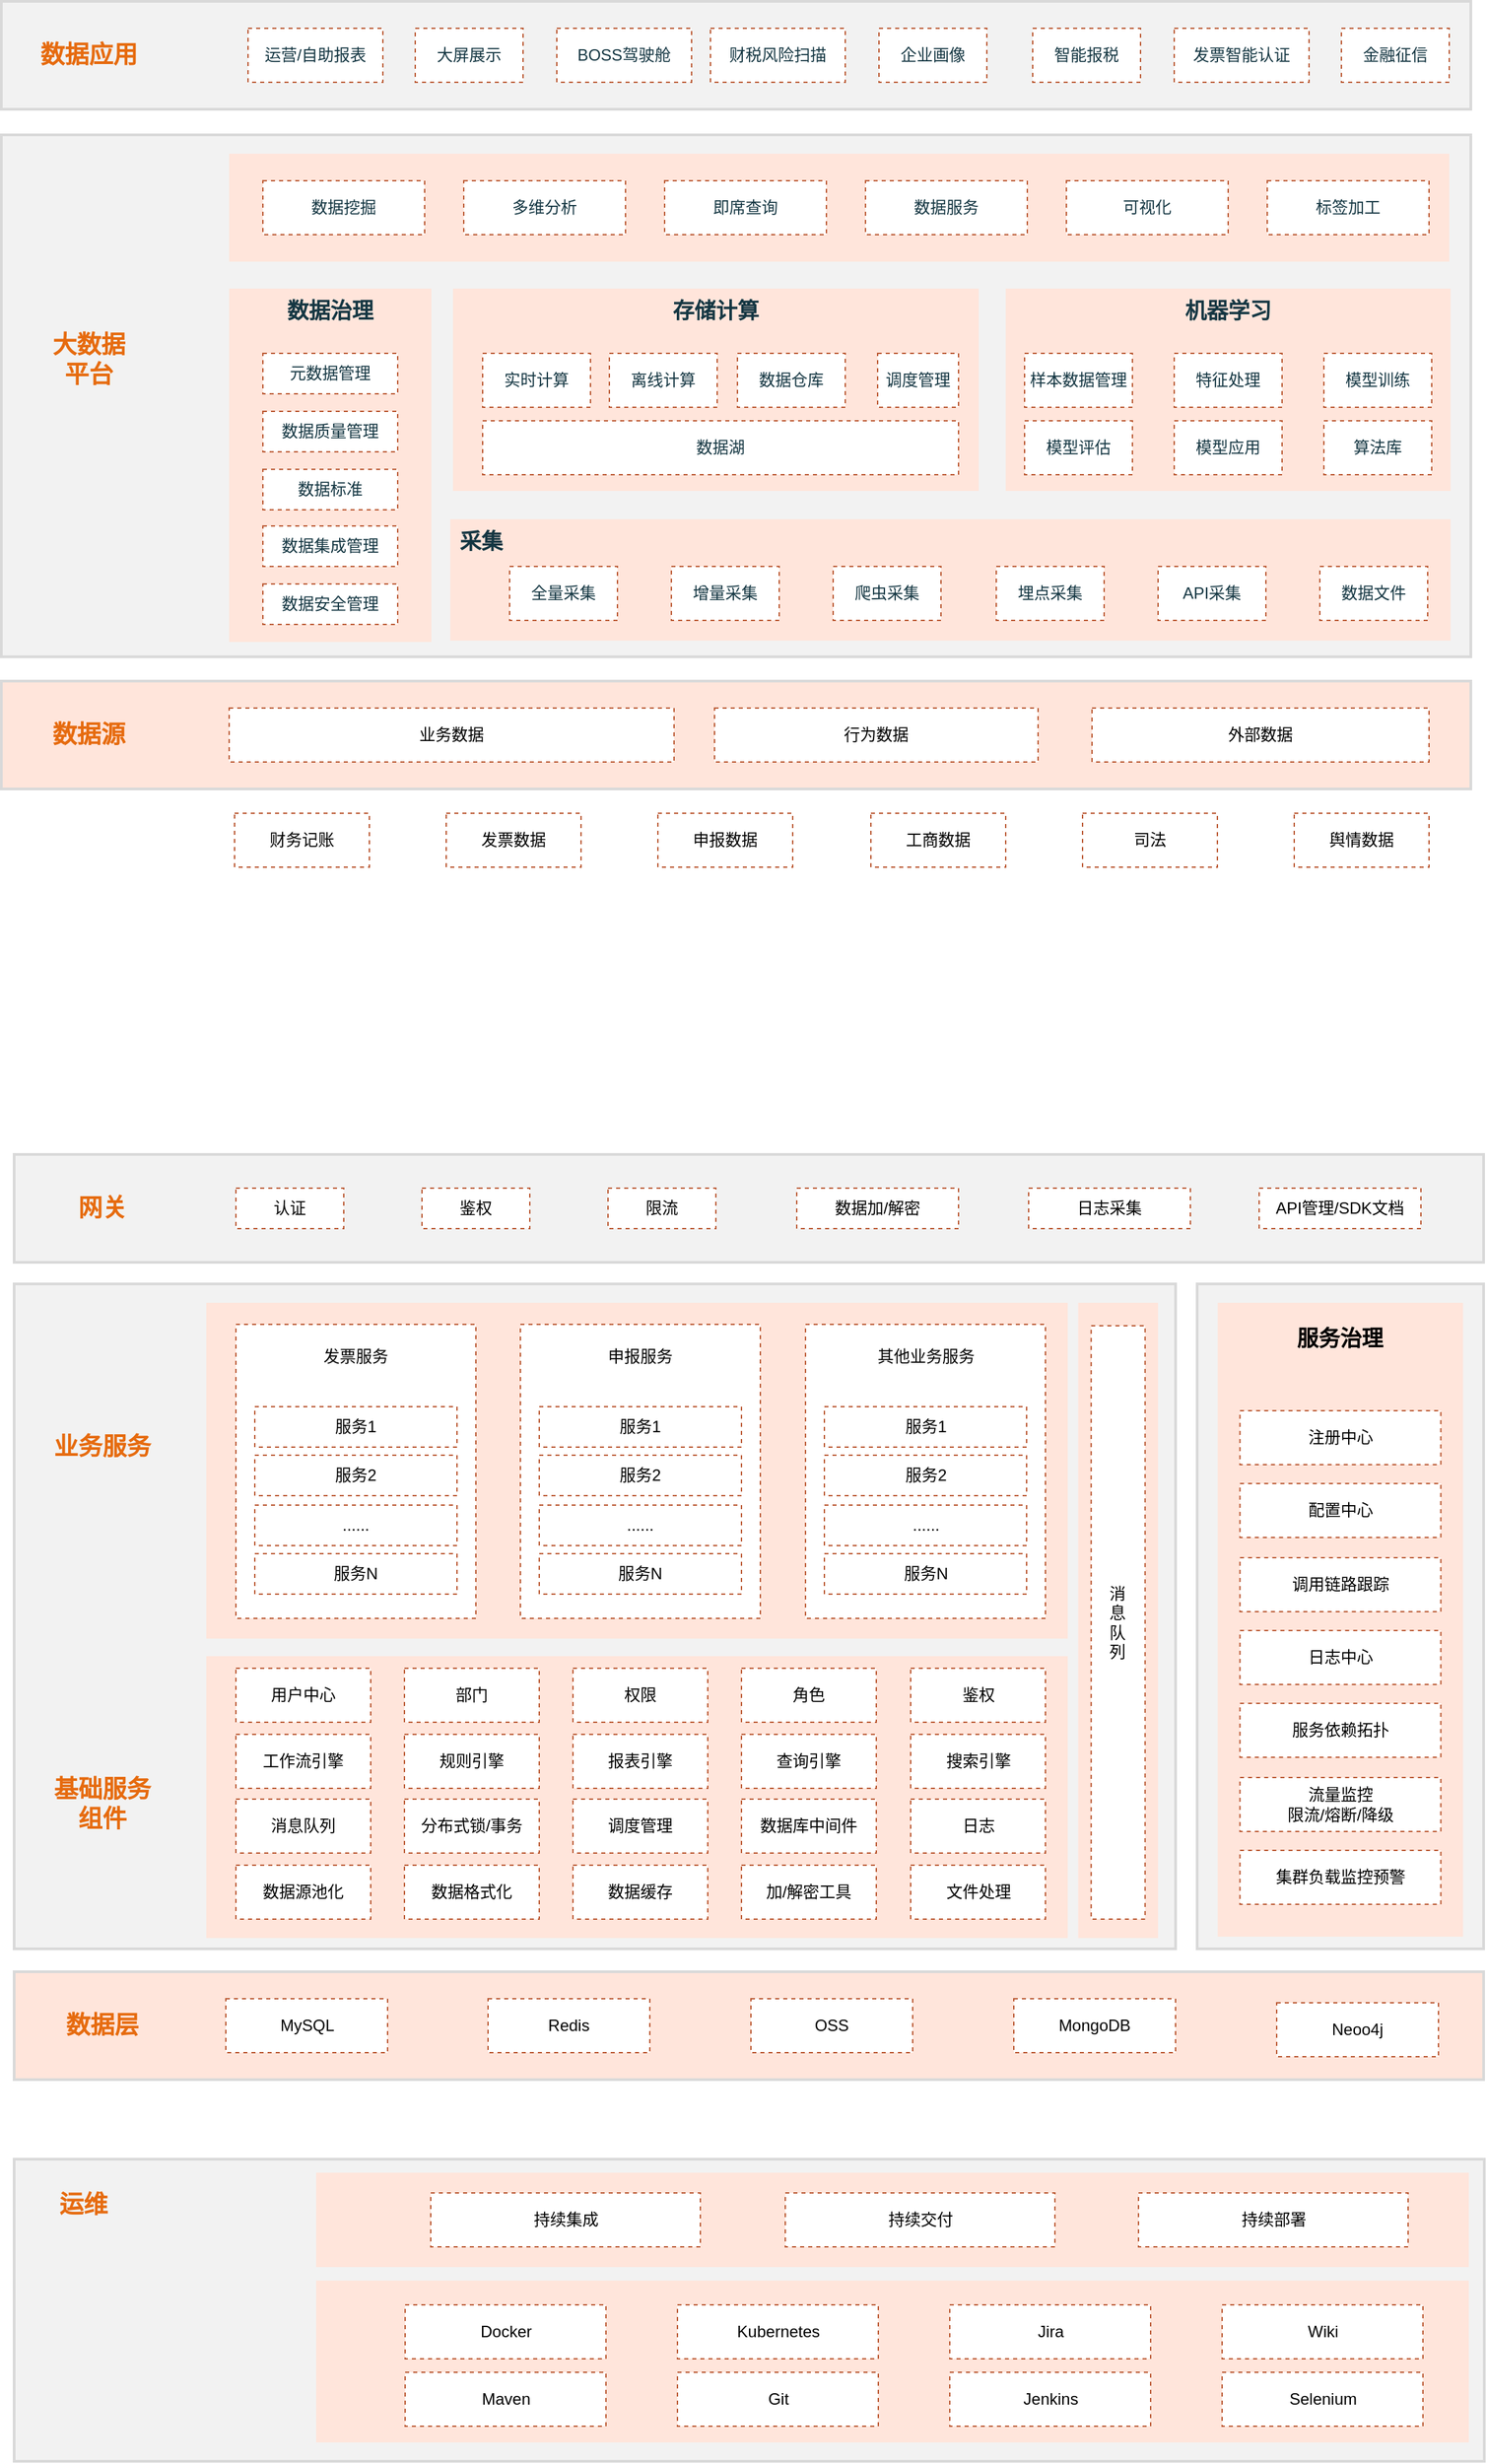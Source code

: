 <mxfile version="16.2.4" type="github">
  <diagram id="H7_tCYUHHZJKz_Q6d8IM" name="第 1 页">
    <mxGraphModel dx="1483" dy="827" grid="0" gridSize="10" guides="1" tooltips="1" connect="1" arrows="1" fold="1" page="0" pageScale="1" pageWidth="827" pageHeight="1169" background="none" math="0" shadow="0">
      <root>
        <mxCell id="0" />
        <mxCell id="1" parent="0" />
        <mxCell id="LN4RIfl6_Ic5JrLGgOFw-55" value="" style="whiteSpace=wrap;html=1;fontSize=18;fontStyle=1;strokeWidth=2;fillColor=#F2F2F2;strokeColor=#D9D9D9;" vertex="1" parent="1">
          <mxGeometry x="80.5" y="1886" width="1090.5" height="224" as="geometry" />
        </mxCell>
        <mxCell id="LN4RIfl6_Ic5JrLGgOFw-67" value="" style="whiteSpace=wrap;html=1;strokeColor=none;dashed=1;verticalAlign=top;spacingTop=0;fillColor=#FFE5DB;fontSize=16;" vertex="1" parent="1">
          <mxGeometry x="304.5" y="1896" width="855" height="70" as="geometry" />
        </mxCell>
        <mxCell id="LN4RIfl6_Ic5JrLGgOFw-57" value="" style="whiteSpace=wrap;html=1;strokeColor=none;dashed=1;verticalAlign=top;spacingTop=0;fillColor=#FFE5DB;fontSize=16;" vertex="1" parent="1">
          <mxGeometry x="304.5" y="1976" width="855" height="120" as="geometry" />
        </mxCell>
        <mxCell id="LN4RIfl6_Ic5JrLGgOFw-49" value="" style="whiteSpace=wrap;html=1;fontSize=18;fontStyle=1;strokeWidth=2;fillColor=#F2F2F2;strokeColor=#D9D9D9;" vertex="1" parent="1">
          <mxGeometry x="80.5" y="1141" width="1090" height="80" as="geometry" />
        </mxCell>
        <mxCell id="LN4RIfl6_Ic5JrLGgOFw-50" value="网关" style="whiteSpace=wrap;html=1;fillColor=none;strokeColor=none;fontStyle=1;fontSize=18;fontColor=#E66B0F;" vertex="1" parent="1">
          <mxGeometry x="85.5" y="1161" width="120" height="40" as="geometry" />
        </mxCell>
        <mxCell id="LN4RIfl6_Ic5JrLGgOFw-40" value="" style="whiteSpace=wrap;html=1;fontSize=18;fontStyle=1;strokeWidth=2;fillColor=#F2F2F2;strokeColor=#D9D9D9;" vertex="1" parent="1">
          <mxGeometry x="80.5" y="1237" width="861.5" height="493" as="geometry" />
        </mxCell>
        <mxCell id="LN4RIfl6_Ic5JrLGgOFw-44" value="" style="whiteSpace=wrap;html=1;align=center;verticalAlign=top;fontSize=16;fontStyle=1;fillColor=#FFE5DB;strokeColor=none;fontColor=#143642;" vertex="1" parent="1">
          <mxGeometry x="869.75" y="1251" width="59.25" height="471" as="geometry" />
        </mxCell>
        <mxCell id="LN4RIfl6_Ic5JrLGgOFw-43" value="" style="whiteSpace=wrap;html=1;align=center;verticalAlign=top;fontSize=16;fontStyle=1;fillColor=#FFE5DB;strokeColor=none;fontColor=#143642;" vertex="1" parent="1">
          <mxGeometry x="223" y="1513" width="639" height="209" as="geometry" />
        </mxCell>
        <mxCell id="LN4RIfl6_Ic5JrLGgOFw-42" value="" style="whiteSpace=wrap;html=1;align=center;verticalAlign=top;fontSize=16;fontStyle=1;fillColor=#FFE5DB;strokeColor=none;fontColor=#143642;" vertex="1" parent="1">
          <mxGeometry x="223" y="1251" width="639" height="249" as="geometry" />
        </mxCell>
        <mxCell id="LN4RIfl6_Ic5JrLGgOFw-41" value="基础服务&lt;br&gt;组件" style="whiteSpace=wrap;html=1;fontSize=18;fontStyle=1;strokeColor=none;fillColor=none;fontColor=#E66B0F;" vertex="1" parent="1">
          <mxGeometry x="85.5" y="1603" width="120" height="40" as="geometry" />
        </mxCell>
        <mxCell id="ndFSLWlLieNPHFFfm7gC-62" value="" style="whiteSpace=wrap;html=1;fontSize=18;fontStyle=1;strokeWidth=2;fillColor=#F2F2F2;strokeColor=#D9D9D9;" parent="1" vertex="1">
          <mxGeometry x="71" y="286" width="1090" height="80" as="geometry" />
        </mxCell>
        <mxCell id="ndFSLWlLieNPHFFfm7gC-60" value="" style="whiteSpace=wrap;html=1;fontSize=18;fontStyle=1;strokeWidth=2;fillColor=#F2F2F2;strokeColor=#D9D9D9;" parent="1" vertex="1">
          <mxGeometry x="71" y="385" width="1090" height="387" as="geometry" />
        </mxCell>
        <mxCell id="ndFSLWlLieNPHFFfm7gC-61" value="" style="whiteSpace=wrap;html=1;align=center;verticalAlign=top;fontSize=16;fontStyle=1;fillColor=#FFE5DB;strokeColor=none;fontColor=#143642;" parent="1" vertex="1">
          <mxGeometry x="240" y="399" width="905" height="80" as="geometry" />
        </mxCell>
        <mxCell id="ndFSLWlLieNPHFFfm7gC-51" value="" style="whiteSpace=wrap;html=1;fillColor=#FFE5DB;strokeColor=#D9D9D9;fontSize=18;fontStyle=1;fontColor=#143642;strokeWidth=2;" parent="1" vertex="1">
          <mxGeometry x="71" y="790" width="1090" height="80" as="geometry" />
        </mxCell>
        <mxCell id="ndFSLWlLieNPHFFfm7gC-1" value="数据源" style="whiteSpace=wrap;html=1;fillColor=none;strokeColor=none;fontSize=18;fontStyle=1;fontColor=#E66B0F;" parent="1" vertex="1">
          <mxGeometry x="76" y="810" width="120" height="40" as="geometry" />
        </mxCell>
        <mxCell id="ndFSLWlLieNPHFFfm7gC-3" value="业务数据" style="whiteSpace=wrap;html=1;strokeColor=#BB5933;dashed=1;" parent="1" vertex="1">
          <mxGeometry x="240" y="810" width="330" height="40" as="geometry" />
        </mxCell>
        <mxCell id="ndFSLWlLieNPHFFfm7gC-4" value="行为数据" style="whiteSpace=wrap;html=1;strokeColor=#BB5933;dashed=1;" parent="1" vertex="1">
          <mxGeometry x="600" y="810" width="240" height="40" as="geometry" />
        </mxCell>
        <mxCell id="ndFSLWlLieNPHFFfm7gC-5" value="外部数据" style="whiteSpace=wrap;html=1;strokeColor=#BB5933;dashed=1;" parent="1" vertex="1">
          <mxGeometry x="880" y="810" width="250" height="40" as="geometry" />
        </mxCell>
        <mxCell id="ndFSLWlLieNPHFFfm7gC-6" value="&lt;b&gt;&lt;font style=&quot;font-size: 16px&quot;&gt;采集&lt;/font&gt;&lt;/b&gt;" style="whiteSpace=wrap;html=1;align=left;verticalAlign=top;spacingLeft=5;spacingBottom=0;spacingRight=0;spacingTop=0;fillColor=#FFE5DB;strokeColor=none;fontColor=#143642;" parent="1" vertex="1">
          <mxGeometry x="404" y="670" width="742" height="90" as="geometry" />
        </mxCell>
        <mxCell id="ndFSLWlLieNPHFFfm7gC-7" value="全量采集" style="whiteSpace=wrap;html=1;fillColor=#FFFFFF;strokeColor=#BB5933;fontColor=#143642;dashed=1;" parent="1" vertex="1">
          <mxGeometry x="448" y="705" width="80" height="40" as="geometry" />
        </mxCell>
        <mxCell id="ndFSLWlLieNPHFFfm7gC-8" value="增量采集" style="whiteSpace=wrap;html=1;fillColor=#FFFFFF;strokeColor=#BB5933;fontColor=#143642;dashed=1;" parent="1" vertex="1">
          <mxGeometry x="568" y="705" width="80" height="40" as="geometry" />
        </mxCell>
        <mxCell id="ndFSLWlLieNPHFFfm7gC-9" value="爬虫采集" style="whiteSpace=wrap;html=1;fillColor=#FFFFFF;strokeColor=#BB5933;fontColor=#143642;dashed=1;" parent="1" vertex="1">
          <mxGeometry x="688" y="705" width="80" height="40" as="geometry" />
        </mxCell>
        <mxCell id="ndFSLWlLieNPHFFfm7gC-11" value="埋点采集" style="whiteSpace=wrap;html=1;fillColor=#FFFFFF;strokeColor=#BB5933;fontColor=#143642;dashed=1;" parent="1" vertex="1">
          <mxGeometry x="809" y="705" width="80" height="40" as="geometry" />
        </mxCell>
        <mxCell id="ndFSLWlLieNPHFFfm7gC-12" value="存储计算" style="whiteSpace=wrap;html=1;verticalAlign=top;fontSize=16;align=center;fontStyle=1;fillColor=#FFE5DB;strokeColor=none;fontColor=#143642;" parent="1" vertex="1">
          <mxGeometry x="406" y="499" width="390" height="150" as="geometry" />
        </mxCell>
        <mxCell id="ndFSLWlLieNPHFFfm7gC-13" value="实时计算" style="whiteSpace=wrap;html=1;fillColor=#FFFFFF;strokeColor=#BB5933;fontColor=#143642;dashed=1;" parent="1" vertex="1">
          <mxGeometry x="428" y="547" width="80" height="40" as="geometry" />
        </mxCell>
        <mxCell id="ndFSLWlLieNPHFFfm7gC-14" value="离线计算" style="whiteSpace=wrap;html=1;fillColor=#FFFFFF;strokeColor=#BB5933;fontColor=#143642;dashed=1;" parent="1" vertex="1">
          <mxGeometry x="522" y="547" width="80" height="40" as="geometry" />
        </mxCell>
        <mxCell id="ndFSLWlLieNPHFFfm7gC-15" value="数据仓库" style="whiteSpace=wrap;html=1;fillColor=#FFFFFF;strokeColor=#BB5933;fontColor=#143642;dashed=1;" parent="1" vertex="1">
          <mxGeometry x="617" y="547" width="80" height="40" as="geometry" />
        </mxCell>
        <mxCell id="ndFSLWlLieNPHFFfm7gC-16" value="调度管理" style="whiteSpace=wrap;html=1;fillColor=#FFFFFF;strokeColor=#BB5933;fontColor=#143642;dashed=1;" parent="1" vertex="1">
          <mxGeometry x="721" y="547" width="60" height="40" as="geometry" />
        </mxCell>
        <mxCell id="ndFSLWlLieNPHFFfm7gC-17" value="数据湖" style="whiteSpace=wrap;html=1;fillColor=#FFFFFF;strokeColor=#BB5933;fontColor=#143642;dashed=1;" parent="1" vertex="1">
          <mxGeometry x="428" y="597" width="353" height="40" as="geometry" />
        </mxCell>
        <mxCell id="ndFSLWlLieNPHFFfm7gC-18" value="机器学习" style="whiteSpace=wrap;html=1;verticalAlign=top;fontSize=16;fontStyle=1;fillColor=#FFE5DB;strokeColor=none;fontColor=#143642;" parent="1" vertex="1">
          <mxGeometry x="816" y="499" width="330" height="150" as="geometry" />
        </mxCell>
        <mxCell id="ndFSLWlLieNPHFFfm7gC-19" value="即席查询" style="whiteSpace=wrap;html=1;fillColor=#FFFFFF;strokeColor=#BB5933;fontColor=#143642;dashed=1;" parent="1" vertex="1">
          <mxGeometry x="563" y="419" width="120" height="40" as="geometry" />
        </mxCell>
        <mxCell id="ndFSLWlLieNPHFFfm7gC-20" value="多维分析" style="whiteSpace=wrap;html=1;fillColor=#FFFFFF;strokeColor=#BB5933;fontColor=#143642;dashed=1;" parent="1" vertex="1">
          <mxGeometry x="414" y="419" width="120" height="40" as="geometry" />
        </mxCell>
        <mxCell id="ndFSLWlLieNPHFFfm7gC-21" value="数据服务" style="whiteSpace=wrap;html=1;fillColor=#FFFFFF;strokeColor=#BB5933;fontColor=#143642;dashed=1;" parent="1" vertex="1">
          <mxGeometry x="712" y="419" width="120" height="40" as="geometry" />
        </mxCell>
        <mxCell id="ndFSLWlLieNPHFFfm7gC-22" value="算法库" style="whiteSpace=wrap;html=1;fillColor=#FFFFFF;strokeColor=#BB5933;fontColor=#143642;dashed=1;" parent="1" vertex="1">
          <mxGeometry x="1052" y="597" width="80" height="40" as="geometry" />
        </mxCell>
        <mxCell id="ndFSLWlLieNPHFFfm7gC-23" value="模型训练" style="whiteSpace=wrap;html=1;fillColor=#FFFFFF;strokeColor=#BB5933;fontColor=#143642;dashed=1;" parent="1" vertex="1">
          <mxGeometry x="1052" y="547" width="80" height="40" as="geometry" />
        </mxCell>
        <mxCell id="ndFSLWlLieNPHFFfm7gC-24" value="模型应用" style="whiteSpace=wrap;html=1;fillColor=#FFFFFF;strokeColor=#BB5933;fontColor=#143642;dashed=1;" parent="1" vertex="1">
          <mxGeometry x="941" y="597" width="80" height="40" as="geometry" />
        </mxCell>
        <mxCell id="ndFSLWlLieNPHFFfm7gC-25" value="模型评估" style="whiteSpace=wrap;html=1;fillColor=#FFFFFF;strokeColor=#BB5933;fontColor=#143642;dashed=1;" parent="1" vertex="1">
          <mxGeometry x="830" y="597" width="80" height="40" as="geometry" />
        </mxCell>
        <mxCell id="ndFSLWlLieNPHFFfm7gC-28" value="样本数据管理" style="whiteSpace=wrap;html=1;fillColor=#FFFFFF;strokeColor=#BB5933;fontColor=#143642;dashed=1;" parent="1" vertex="1">
          <mxGeometry x="830" y="547" width="80" height="40" as="geometry" />
        </mxCell>
        <mxCell id="ndFSLWlLieNPHFFfm7gC-29" value="特征处理" style="whiteSpace=wrap;html=1;fillColor=#FFFFFF;strokeColor=#BB5933;fontColor=#143642;dashed=1;" parent="1" vertex="1">
          <mxGeometry x="941" y="547" width="80" height="40" as="geometry" />
        </mxCell>
        <mxCell id="ndFSLWlLieNPHFFfm7gC-31" value="数据治理" style="whiteSpace=wrap;html=1;align=center;verticalAlign=top;fontSize=16;fontStyle=1;fillColor=#FFE5DB;strokeColor=none;fontColor=#143642;" parent="1" vertex="1">
          <mxGeometry x="240" y="499" width="150" height="262" as="geometry" />
        </mxCell>
        <mxCell id="ndFSLWlLieNPHFFfm7gC-32" value="元数据管理" style="whiteSpace=wrap;html=1;fillColor=#FFFFFF;strokeColor=#BB5933;fontColor=#143642;dashed=1;" parent="1" vertex="1">
          <mxGeometry x="265" y="547" width="100" height="30" as="geometry" />
        </mxCell>
        <mxCell id="ndFSLWlLieNPHFFfm7gC-33" value="数据质量管理" style="whiteSpace=wrap;html=1;fillColor=#FFFFFF;strokeColor=#BB5933;fontColor=#143642;dashed=1;" parent="1" vertex="1">
          <mxGeometry x="265" y="590" width="100" height="30" as="geometry" />
        </mxCell>
        <mxCell id="ndFSLWlLieNPHFFfm7gC-34" value="数据标准" style="whiteSpace=wrap;html=1;fillColor=#FFFFFF;strokeColor=#BB5933;fontColor=#143642;dashed=1;" parent="1" vertex="1">
          <mxGeometry x="265" y="633" width="100" height="30" as="geometry" />
        </mxCell>
        <mxCell id="ndFSLWlLieNPHFFfm7gC-35" value="数据安全管理" style="whiteSpace=wrap;html=1;fillColor=#FFFFFF;strokeColor=#BB5933;fontColor=#143642;dashed=1;" parent="1" vertex="1">
          <mxGeometry x="265" y="718" width="100" height="30" as="geometry" />
        </mxCell>
        <mxCell id="ndFSLWlLieNPHFFfm7gC-36" value="可视化" style="whiteSpace=wrap;html=1;fillColor=#FFFFFF;strokeColor=#BB5933;fontColor=#143642;dashed=1;" parent="1" vertex="1">
          <mxGeometry x="861" y="419" width="120" height="40" as="geometry" />
        </mxCell>
        <mxCell id="ndFSLWlLieNPHFFfm7gC-37" value="运营/自助报表" style="whiteSpace=wrap;html=1;fillColor=#FFFFFF;strokeColor=#BB5933;fontColor=#143642;dashed=1;" parent="1" vertex="1">
          <mxGeometry x="254" y="306" width="100" height="40" as="geometry" />
        </mxCell>
        <mxCell id="ndFSLWlLieNPHFFfm7gC-38" value="标签加工" style="whiteSpace=wrap;html=1;fillColor=#FFFFFF;strokeColor=#BB5933;fontColor=#143642;dashed=1;" parent="1" vertex="1">
          <mxGeometry x="1010" y="419" width="120" height="40" as="geometry" />
        </mxCell>
        <mxCell id="ndFSLWlLieNPHFFfm7gC-40" value="BOSS驾驶舱" style="whiteSpace=wrap;html=1;fillColor=#FFFFFF;strokeColor=#BB5933;fontColor=#143642;dashed=1;" parent="1" vertex="1">
          <mxGeometry x="483" y="306" width="100" height="40" as="geometry" />
        </mxCell>
        <mxCell id="ndFSLWlLieNPHFFfm7gC-41" value="大屏展示" style="whiteSpace=wrap;html=1;fillColor=#FFFFFF;strokeColor=#BB5933;fontColor=#143642;dashed=1;" parent="1" vertex="1">
          <mxGeometry x="378" y="306" width="80" height="40" as="geometry" />
        </mxCell>
        <mxCell id="ndFSLWlLieNPHFFfm7gC-42" value="财税风险扫描" style="whiteSpace=wrap;html=1;fillColor=#FFFFFF;strokeColor=#BB5933;fontColor=#143642;dashed=1;" parent="1" vertex="1">
          <mxGeometry x="597" y="306" width="100" height="40" as="geometry" />
        </mxCell>
        <mxCell id="ndFSLWlLieNPHFFfm7gC-43" value="企业画像" style="whiteSpace=wrap;html=1;fillColor=#FFFFFF;strokeColor=#BB5933;fontColor=#143642;dashed=1;" parent="1" vertex="1">
          <mxGeometry x="722" y="306" width="80" height="40" as="geometry" />
        </mxCell>
        <mxCell id="ndFSLWlLieNPHFFfm7gC-44" value="智能报税" style="whiteSpace=wrap;html=1;fillColor=#FFFFFF;strokeColor=#BB5933;fontColor=#143642;dashed=1;" parent="1" vertex="1">
          <mxGeometry x="836" y="306" width="80" height="40" as="geometry" />
        </mxCell>
        <mxCell id="ndFSLWlLieNPHFFfm7gC-45" value="数据挖掘" style="whiteSpace=wrap;html=1;fillColor=#FFFFFF;strokeColor=#BB5933;fontColor=#143642;dashed=1;" parent="1" vertex="1">
          <mxGeometry x="265" y="419" width="120" height="40" as="geometry" />
        </mxCell>
        <mxCell id="ndFSLWlLieNPHFFfm7gC-46" value="API采集" style="whiteSpace=wrap;html=1;fillColor=#FFFFFF;strokeColor=#BB5933;fontColor=#143642;dashed=1;" parent="1" vertex="1">
          <mxGeometry x="929" y="705" width="80" height="40" as="geometry" />
        </mxCell>
        <mxCell id="ndFSLWlLieNPHFFfm7gC-47" value="数据文件" style="whiteSpace=wrap;html=1;fillColor=#FFFFFF;strokeColor=#BB5933;fontColor=#143642;dashed=1;" parent="1" vertex="1">
          <mxGeometry x="1049" y="705" width="80" height="40" as="geometry" />
        </mxCell>
        <mxCell id="ndFSLWlLieNPHFFfm7gC-48" value="数据集成管理" style="whiteSpace=wrap;html=1;fillColor=#FFFFFF;strokeColor=#BB5933;fontColor=#143642;dashed=1;" parent="1" vertex="1">
          <mxGeometry x="265" y="675" width="100" height="30" as="geometry" />
        </mxCell>
        <mxCell id="ndFSLWlLieNPHFFfm7gC-49" value="数据应用" style="whiteSpace=wrap;html=1;fillColor=none;strokeColor=none;fontStyle=1;fontSize=18;fontColor=#E66B0F;" parent="1" vertex="1">
          <mxGeometry x="76" y="306" width="120" height="40" as="geometry" />
        </mxCell>
        <mxCell id="ndFSLWlLieNPHFFfm7gC-50" value="大数据&lt;br&gt;平台" style="whiteSpace=wrap;html=1;fontSize=18;fontStyle=1;strokeColor=none;fillColor=none;fontColor=#E66B0F;" parent="1" vertex="1">
          <mxGeometry x="76" y="532" width="120" height="40" as="geometry" />
        </mxCell>
        <mxCell id="ndFSLWlLieNPHFFfm7gC-63" value="发票智能认证" style="whiteSpace=wrap;html=1;fillColor=#FFFFFF;strokeColor=#BB5933;fontColor=#143642;dashed=1;" parent="1" vertex="1">
          <mxGeometry x="941" y="306" width="100" height="40" as="geometry" />
        </mxCell>
        <mxCell id="ndFSLWlLieNPHFFfm7gC-64" value="金融征信" style="whiteSpace=wrap;html=1;fillColor=#FFFFFF;strokeColor=#BB5933;fontColor=#143642;dashed=1;" parent="1" vertex="1">
          <mxGeometry x="1065" y="306" width="80" height="40" as="geometry" />
        </mxCell>
        <mxCell id="ndFSLWlLieNPHFFfm7gC-69" value="财务记账" style="whiteSpace=wrap;html=1;strokeColor=#BB5933;dashed=1;" parent="1" vertex="1">
          <mxGeometry x="244" y="888" width="100" height="40" as="geometry" />
        </mxCell>
        <mxCell id="ndFSLWlLieNPHFFfm7gC-70" value="发票数据" style="whiteSpace=wrap;html=1;strokeColor=#BB5933;dashed=1;" parent="1" vertex="1">
          <mxGeometry x="401" y="888" width="100" height="40" as="geometry" />
        </mxCell>
        <mxCell id="ndFSLWlLieNPHFFfm7gC-71" value="申报数据" style="whiteSpace=wrap;html=1;strokeColor=#BB5933;dashed=1;" parent="1" vertex="1">
          <mxGeometry x="558" y="888" width="100" height="40" as="geometry" />
        </mxCell>
        <mxCell id="ndFSLWlLieNPHFFfm7gC-72" value="工商数据" style="whiteSpace=wrap;html=1;strokeColor=#BB5933;dashed=1;" parent="1" vertex="1">
          <mxGeometry x="716" y="888" width="100" height="40" as="geometry" />
        </mxCell>
        <mxCell id="ndFSLWlLieNPHFFfm7gC-73" value="司法" style="whiteSpace=wrap;html=1;strokeColor=#BB5933;dashed=1;" parent="1" vertex="1">
          <mxGeometry x="873" y="888" width="100" height="40" as="geometry" />
        </mxCell>
        <mxCell id="ndFSLWlLieNPHFFfm7gC-74" value="舆情数据" style="whiteSpace=wrap;html=1;strokeColor=#BB5933;dashed=1;" parent="1" vertex="1">
          <mxGeometry x="1030" y="888" width="100" height="40" as="geometry" />
        </mxCell>
        <mxCell id="ndFSLWlLieNPHFFfm7gC-75" value="" style="whiteSpace=wrap;html=1;fillColor=#FFE5DB;strokeColor=#D9D9D9;fontSize=18;fontStyle=1;fontColor=#143642;strokeWidth=2;" parent="1" vertex="1">
          <mxGeometry x="80.5" y="1747" width="1090" height="80" as="geometry" />
        </mxCell>
        <mxCell id="ndFSLWlLieNPHFFfm7gC-76" value="数据层" style="whiteSpace=wrap;html=1;fillColor=none;strokeColor=none;fontSize=18;fontStyle=1;fontColor=#E66B0F;" parent="1" vertex="1">
          <mxGeometry x="85.5" y="1767" width="120" height="40" as="geometry" />
        </mxCell>
        <mxCell id="ndFSLWlLieNPHFFfm7gC-77" value="MySQL" style="whiteSpace=wrap;html=1;strokeColor=#BB5933;dashed=1;" parent="1" vertex="1">
          <mxGeometry x="237.5" y="1767" width="120" height="40" as="geometry" />
        </mxCell>
        <mxCell id="ndFSLWlLieNPHFFfm7gC-79" value="OSS" style="whiteSpace=wrap;html=1;strokeColor=#BB5933;dashed=1;" parent="1" vertex="1">
          <mxGeometry x="627" y="1767" width="120" height="40" as="geometry" />
        </mxCell>
        <mxCell id="ndFSLWlLieNPHFFfm7gC-81" value="MongoDB" style="whiteSpace=wrap;html=1;strokeColor=#BB5933;dashed=1;" parent="1" vertex="1">
          <mxGeometry x="822" y="1767" width="120" height="40" as="geometry" />
        </mxCell>
        <mxCell id="ndFSLWlLieNPHFFfm7gC-86" value="数据源池化" style="whiteSpace=wrap;html=1;strokeColor=#BB5933;dashed=1;" parent="1" vertex="1">
          <mxGeometry x="245" y="1668" width="100" height="40" as="geometry" />
        </mxCell>
        <mxCell id="ndFSLWlLieNPHFFfm7gC-87" value="数据格式化" style="whiteSpace=wrap;html=1;strokeColor=#BB5933;dashed=1;" parent="1" vertex="1">
          <mxGeometry x="370" y="1668" width="100" height="40" as="geometry" />
        </mxCell>
        <mxCell id="ndFSLWlLieNPHFFfm7gC-88" value="数据缓存" style="whiteSpace=wrap;html=1;strokeColor=#BB5933;dashed=1;" parent="1" vertex="1">
          <mxGeometry x="495" y="1668" width="100" height="40" as="geometry" />
        </mxCell>
        <mxCell id="ndFSLWlLieNPHFFfm7gC-89" value="加/解密工具" style="whiteSpace=wrap;html=1;strokeColor=#BB5933;dashed=1;" parent="1" vertex="1">
          <mxGeometry x="620" y="1668" width="100" height="40" as="geometry" />
        </mxCell>
        <mxCell id="ndFSLWlLieNPHFFfm7gC-90" value="文件处理" style="whiteSpace=wrap;html=1;strokeColor=#BB5933;dashed=1;" parent="1" vertex="1">
          <mxGeometry x="745.5" y="1668" width="100" height="40" as="geometry" />
        </mxCell>
        <mxCell id="ndFSLWlLieNPHFFfm7gC-92" value="消息队列" style="whiteSpace=wrap;html=1;strokeColor=#BB5933;dashed=1;" parent="1" vertex="1">
          <mxGeometry x="245" y="1619" width="100" height="40" as="geometry" />
        </mxCell>
        <mxCell id="ndFSLWlLieNPHFFfm7gC-93" value="分布式锁/事务" style="whiteSpace=wrap;html=1;strokeColor=#BB5933;dashed=1;" parent="1" vertex="1">
          <mxGeometry x="370" y="1619" width="100" height="40" as="geometry" />
        </mxCell>
        <mxCell id="ndFSLWlLieNPHFFfm7gC-94" value="调度管理" style="whiteSpace=wrap;html=1;strokeColor=#BB5933;dashed=1;" parent="1" vertex="1">
          <mxGeometry x="495" y="1619" width="100" height="40" as="geometry" />
        </mxCell>
        <mxCell id="ndFSLWlLieNPHFFfm7gC-95" value="工作流引擎" style="whiteSpace=wrap;html=1;strokeColor=#BB5933;dashed=1;" parent="1" vertex="1">
          <mxGeometry x="245" y="1571" width="100" height="40" as="geometry" />
        </mxCell>
        <mxCell id="ndFSLWlLieNPHFFfm7gC-96" value="搜索引擎" style="whiteSpace=wrap;html=1;strokeColor=#BB5933;dashed=1;" parent="1" vertex="1">
          <mxGeometry x="745.5" y="1571" width="100" height="40" as="geometry" />
        </mxCell>
        <mxCell id="ndFSLWlLieNPHFFfm7gC-97" value="查询引擎" style="whiteSpace=wrap;html=1;strokeColor=#BB5933;dashed=1;" parent="1" vertex="1">
          <mxGeometry x="620" y="1571" width="100" height="40" as="geometry" />
        </mxCell>
        <mxCell id="ndFSLWlLieNPHFFfm7gC-98" value="报表引擎" style="whiteSpace=wrap;html=1;strokeColor=#BB5933;dashed=1;" parent="1" vertex="1">
          <mxGeometry x="495" y="1571" width="100" height="40" as="geometry" />
        </mxCell>
        <mxCell id="ndFSLWlLieNPHFFfm7gC-99" value="规则引擎" style="whiteSpace=wrap;html=1;strokeColor=#BB5933;dashed=1;" parent="1" vertex="1">
          <mxGeometry x="370" y="1571" width="100" height="40" as="geometry" />
        </mxCell>
        <mxCell id="ndFSLWlLieNPHFFfm7gC-100" value="鉴权" style="whiteSpace=wrap;html=1;strokeColor=#BB5933;dashed=1;" parent="1" vertex="1">
          <mxGeometry x="745.5" y="1522" width="100" height="40" as="geometry" />
        </mxCell>
        <mxCell id="ndFSLWlLieNPHFFfm7gC-101" value="日志" style="whiteSpace=wrap;html=1;strokeColor=#BB5933;dashed=1;" parent="1" vertex="1">
          <mxGeometry x="745.5" y="1619" width="100" height="40" as="geometry" />
        </mxCell>
        <mxCell id="ndFSLWlLieNPHFFfm7gC-102" value="用户中心" style="whiteSpace=wrap;html=1;strokeColor=#BB5933;dashed=1;" parent="1" vertex="1">
          <mxGeometry x="245" y="1522" width="100" height="40" as="geometry" />
        </mxCell>
        <mxCell id="ndFSLWlLieNPHFFfm7gC-103" value="部门" style="whiteSpace=wrap;html=1;strokeColor=#BB5933;dashed=1;" parent="1" vertex="1">
          <mxGeometry x="370" y="1522" width="100" height="40" as="geometry" />
        </mxCell>
        <mxCell id="ndFSLWlLieNPHFFfm7gC-104" value="权限" style="whiteSpace=wrap;html=1;strokeColor=#BB5933;dashed=1;" parent="1" vertex="1">
          <mxGeometry x="495" y="1522" width="100" height="40" as="geometry" />
        </mxCell>
        <mxCell id="ndFSLWlLieNPHFFfm7gC-105" value="角色" style="whiteSpace=wrap;html=1;strokeColor=#BB5933;dashed=1;" parent="1" vertex="1">
          <mxGeometry x="620" y="1522" width="100" height="40" as="geometry" />
        </mxCell>
        <mxCell id="ndFSLWlLieNPHFFfm7gC-117" value="认证" style="whiteSpace=wrap;html=1;strokeColor=#BB5933;dashed=1;" parent="1" vertex="1">
          <mxGeometry x="245" y="1166" width="80" height="30" as="geometry" />
        </mxCell>
        <mxCell id="ndFSLWlLieNPHFFfm7gC-118" value="限流" style="whiteSpace=wrap;html=1;strokeColor=#BB5933;dashed=1;" parent="1" vertex="1">
          <mxGeometry x="521" y="1166" width="80" height="30" as="geometry" />
        </mxCell>
        <mxCell id="ndFSLWlLieNPHFFfm7gC-119" value="数据加/解密" style="whiteSpace=wrap;html=1;strokeColor=#BB5933;dashed=1;" parent="1" vertex="1">
          <mxGeometry x="661" y="1166" width="120" height="30" as="geometry" />
        </mxCell>
        <mxCell id="ndFSLWlLieNPHFFfm7gC-120" value="日志采集" style="whiteSpace=wrap;html=1;strokeColor=#BB5933;dashed=1;" parent="1" vertex="1">
          <mxGeometry x="833" y="1166" width="120" height="30" as="geometry" />
        </mxCell>
        <mxCell id="ndFSLWlLieNPHFFfm7gC-121" value="API管理/SDK文档" style="whiteSpace=wrap;html=1;strokeColor=#BB5933;dashed=1;" parent="1" vertex="1">
          <mxGeometry x="1004" y="1166" width="120" height="30" as="geometry" />
        </mxCell>
        <mxCell id="LN4RIfl6_Ic5JrLGgOFw-1" value="消&lt;br&gt;息&lt;br&gt;队&lt;br&gt;列" style="whiteSpace=wrap;html=1;strokeColor=#BB5933;dashed=1;" vertex="1" parent="1">
          <mxGeometry x="879.375" y="1268" width="40" height="440" as="geometry" />
        </mxCell>
        <mxCell id="LN4RIfl6_Ic5JrLGgOFw-3" value="Maven" style="whiteSpace=wrap;html=1;strokeColor=#BB5933;dashed=1;" vertex="1" parent="1">
          <mxGeometry x="370.5" y="2044" width="149" height="40" as="geometry" />
        </mxCell>
        <mxCell id="LN4RIfl6_Ic5JrLGgOFw-4" value="Git" style="whiteSpace=wrap;html=1;strokeColor=#BB5933;dashed=1;" vertex="1" parent="1">
          <mxGeometry x="572.5" y="2044" width="149" height="40" as="geometry" />
        </mxCell>
        <mxCell id="LN4RIfl6_Ic5JrLGgOFw-8" value="Docker" style="whiteSpace=wrap;html=1;strokeColor=#BB5933;dashed=1;" vertex="1" parent="1">
          <mxGeometry x="370.5" y="1994" width="149" height="40" as="geometry" />
        </mxCell>
        <mxCell id="LN4RIfl6_Ic5JrLGgOFw-9" value="Jenkins" style="whiteSpace=wrap;html=1;strokeColor=#BB5933;dashed=1;" vertex="1" parent="1">
          <mxGeometry x="774.5" y="2044" width="149" height="40" as="geometry" />
        </mxCell>
        <mxCell id="LN4RIfl6_Ic5JrLGgOFw-13" value="Kubernetes" style="whiteSpace=wrap;html=1;strokeColor=#BB5933;dashed=1;" vertex="1" parent="1">
          <mxGeometry x="572.5" y="1994" width="149" height="40" as="geometry" />
        </mxCell>
        <mxCell id="LN4RIfl6_Ic5JrLGgOFw-14" value="Jira" style="whiteSpace=wrap;html=1;strokeColor=#BB5933;dashed=1;" vertex="1" parent="1">
          <mxGeometry x="774.5" y="1994" width="149" height="40" as="geometry" />
        </mxCell>
        <mxCell id="LN4RIfl6_Ic5JrLGgOFw-20" value="Redis" style="whiteSpace=wrap;html=1;strokeColor=#BB5933;dashed=1;" vertex="1" parent="1">
          <mxGeometry x="432" y="1767" width="120" height="40" as="geometry" />
        </mxCell>
        <mxCell id="LN4RIfl6_Ic5JrLGgOFw-21" value="Neoo4j" style="whiteSpace=wrap;html=1;strokeColor=#BB5933;dashed=1;" vertex="1" parent="1">
          <mxGeometry x="1017" y="1770" width="120" height="40" as="geometry" />
        </mxCell>
        <mxCell id="LN4RIfl6_Ic5JrLGgOFw-22" value="数据库中间件" style="whiteSpace=wrap;html=1;strokeColor=#BB5933;dashed=1;" vertex="1" parent="1">
          <mxGeometry x="620" y="1619" width="100" height="40" as="geometry" />
        </mxCell>
        <mxCell id="LN4RIfl6_Ic5JrLGgOFw-37" value="" style="group" vertex="1" connectable="0" parent="1">
          <mxGeometry x="456" y="1267" width="178" height="218" as="geometry" />
        </mxCell>
        <mxCell id="LN4RIfl6_Ic5JrLGgOFw-26" value="申报服务" style="whiteSpace=wrap;html=1;strokeColor=#BB5933;dashed=1;verticalAlign=top;spacingBottom=0;spacingTop=10;" vertex="1" parent="LN4RIfl6_Ic5JrLGgOFw-37">
          <mxGeometry width="178" height="218" as="geometry" />
        </mxCell>
        <mxCell id="LN4RIfl6_Ic5JrLGgOFw-27" value="服务1" style="whiteSpace=wrap;html=1;strokeColor=#BB5933;dashed=1;" vertex="1" parent="LN4RIfl6_Ic5JrLGgOFw-37">
          <mxGeometry x="14" y="61" width="150" height="30" as="geometry" />
        </mxCell>
        <mxCell id="LN4RIfl6_Ic5JrLGgOFw-28" value="服务2" style="whiteSpace=wrap;html=1;strokeColor=#BB5933;dashed=1;" vertex="1" parent="LN4RIfl6_Ic5JrLGgOFw-37">
          <mxGeometry x="14" y="97" width="150" height="30" as="geometry" />
        </mxCell>
        <mxCell id="LN4RIfl6_Ic5JrLGgOFw-29" value="......" style="whiteSpace=wrap;html=1;strokeColor=#BB5933;dashed=1;" vertex="1" parent="LN4RIfl6_Ic5JrLGgOFw-37">
          <mxGeometry x="14" y="134" width="150" height="30" as="geometry" />
        </mxCell>
        <mxCell id="LN4RIfl6_Ic5JrLGgOFw-30" value="服务N" style="whiteSpace=wrap;html=1;strokeColor=#BB5933;dashed=1;" vertex="1" parent="LN4RIfl6_Ic5JrLGgOFw-37">
          <mxGeometry x="14" y="170" width="150" height="30" as="geometry" />
        </mxCell>
        <mxCell id="LN4RIfl6_Ic5JrLGgOFw-38" value="" style="group" vertex="1" connectable="0" parent="1">
          <mxGeometry x="667.5" y="1267" width="178" height="218" as="geometry" />
        </mxCell>
        <mxCell id="LN4RIfl6_Ic5JrLGgOFw-31" value="其他业务服务" style="whiteSpace=wrap;html=1;strokeColor=#BB5933;dashed=1;verticalAlign=top;spacingBottom=0;spacingTop=10;" vertex="1" parent="LN4RIfl6_Ic5JrLGgOFw-38">
          <mxGeometry width="178" height="218" as="geometry" />
        </mxCell>
        <mxCell id="LN4RIfl6_Ic5JrLGgOFw-32" value="服务1" style="whiteSpace=wrap;html=1;strokeColor=#BB5933;dashed=1;" vertex="1" parent="LN4RIfl6_Ic5JrLGgOFw-38">
          <mxGeometry x="14" y="61" width="150" height="30" as="geometry" />
        </mxCell>
        <mxCell id="LN4RIfl6_Ic5JrLGgOFw-33" value="服务2" style="whiteSpace=wrap;html=1;strokeColor=#BB5933;dashed=1;" vertex="1" parent="LN4RIfl6_Ic5JrLGgOFw-38">
          <mxGeometry x="14" y="97" width="150" height="30" as="geometry" />
        </mxCell>
        <mxCell id="LN4RIfl6_Ic5JrLGgOFw-34" value="......" style="whiteSpace=wrap;html=1;strokeColor=#BB5933;dashed=1;" vertex="1" parent="LN4RIfl6_Ic5JrLGgOFw-38">
          <mxGeometry x="14" y="134" width="150" height="30" as="geometry" />
        </mxCell>
        <mxCell id="LN4RIfl6_Ic5JrLGgOFw-35" value="服务N" style="whiteSpace=wrap;html=1;strokeColor=#BB5933;dashed=1;" vertex="1" parent="LN4RIfl6_Ic5JrLGgOFw-38">
          <mxGeometry x="14" y="170" width="150" height="30" as="geometry" />
        </mxCell>
        <mxCell id="LN4RIfl6_Ic5JrLGgOFw-39" value="鉴权" style="whiteSpace=wrap;html=1;strokeColor=#BB5933;dashed=1;" vertex="1" parent="1">
          <mxGeometry x="383" y="1166" width="80" height="30" as="geometry" />
        </mxCell>
        <mxCell id="LN4RIfl6_Ic5JrLGgOFw-45" value="业务服务" style="whiteSpace=wrap;html=1;fontSize=18;fontStyle=1;strokeColor=none;fillColor=none;fontColor=#E66B0F;" vertex="1" parent="1">
          <mxGeometry x="85.5" y="1338" width="120" height="40" as="geometry" />
        </mxCell>
        <mxCell id="LN4RIfl6_Ic5JrLGgOFw-46" value="" style="whiteSpace=wrap;html=1;fontSize=18;fontStyle=1;strokeWidth=2;fillColor=#F2F2F2;strokeColor=#D9D9D9;" vertex="1" parent="1">
          <mxGeometry x="958" y="1237" width="212.5" height="493" as="geometry" />
        </mxCell>
        <mxCell id="LN4RIfl6_Ic5JrLGgOFw-47" value="" style="group" vertex="1" connectable="0" parent="1">
          <mxGeometry x="245" y="1267" width="178" height="218" as="geometry" />
        </mxCell>
        <mxCell id="LN4RIfl6_Ic5JrLGgOFw-24" value="发票服务" style="whiteSpace=wrap;html=1;strokeColor=#BB5933;dashed=1;verticalAlign=top;spacingBottom=0;spacingTop=10;" vertex="1" parent="LN4RIfl6_Ic5JrLGgOFw-47">
          <mxGeometry width="178" height="218" as="geometry" />
        </mxCell>
        <mxCell id="ndFSLWlLieNPHFFfm7gC-106" value="服务1" style="whiteSpace=wrap;html=1;strokeColor=#BB5933;dashed=1;" parent="LN4RIfl6_Ic5JrLGgOFw-47" vertex="1">
          <mxGeometry x="14" y="61" width="150" height="30" as="geometry" />
        </mxCell>
        <mxCell id="ndFSLWlLieNPHFFfm7gC-108" value="服务2" style="whiteSpace=wrap;html=1;strokeColor=#BB5933;dashed=1;" parent="LN4RIfl6_Ic5JrLGgOFw-47" vertex="1">
          <mxGeometry x="14" y="97" width="150" height="30" as="geometry" />
        </mxCell>
        <mxCell id="ndFSLWlLieNPHFFfm7gC-110" value="......" style="whiteSpace=wrap;html=1;strokeColor=#BB5933;dashed=1;" parent="LN4RIfl6_Ic5JrLGgOFw-47" vertex="1">
          <mxGeometry x="14" y="134" width="150" height="30" as="geometry" />
        </mxCell>
        <mxCell id="LN4RIfl6_Ic5JrLGgOFw-25" value="服务N" style="whiteSpace=wrap;html=1;strokeColor=#BB5933;dashed=1;" vertex="1" parent="LN4RIfl6_Ic5JrLGgOFw-47">
          <mxGeometry x="14" y="170" width="150" height="30" as="geometry" />
        </mxCell>
        <mxCell id="LN4RIfl6_Ic5JrLGgOFw-48" value="" style="group" vertex="1" connectable="0" parent="1">
          <mxGeometry x="973.25" y="1251" width="182" height="470" as="geometry" />
        </mxCell>
        <mxCell id="LN4RIfl6_Ic5JrLGgOFw-2" value="&lt;b style=&quot;font-size: 16px;&quot;&gt;&lt;font style=&quot;font-size: 16px;&quot;&gt;服务治理&lt;/font&gt;&lt;/b&gt;" style="whiteSpace=wrap;html=1;strokeColor=none;dashed=1;verticalAlign=top;spacingTop=10;fillColor=#FFE5DB;fontSize=16;" vertex="1" parent="LN4RIfl6_Ic5JrLGgOFw-48">
          <mxGeometry width="182" height="470" as="geometry" />
        </mxCell>
        <mxCell id="LN4RIfl6_Ic5JrLGgOFw-5" value="调用链路跟踪" style="whiteSpace=wrap;html=1;strokeColor=#BB5933;dashed=1;" vertex="1" parent="LN4RIfl6_Ic5JrLGgOFw-48">
          <mxGeometry x="16.5" y="189" width="149" height="40" as="geometry" />
        </mxCell>
        <mxCell id="LN4RIfl6_Ic5JrLGgOFw-6" value="日志中心" style="whiteSpace=wrap;html=1;strokeColor=#BB5933;dashed=1;" vertex="1" parent="LN4RIfl6_Ic5JrLGgOFw-48">
          <mxGeometry x="16.5" y="243" width="149" height="40" as="geometry" />
        </mxCell>
        <mxCell id="LN4RIfl6_Ic5JrLGgOFw-7" value="集群负载监控预警" style="whiteSpace=wrap;html=1;strokeColor=#BB5933;dashed=1;" vertex="1" parent="LN4RIfl6_Ic5JrLGgOFw-48">
          <mxGeometry x="16.5" y="406" width="149" height="40" as="geometry" />
        </mxCell>
        <mxCell id="LN4RIfl6_Ic5JrLGgOFw-10" value="流量监控&lt;br&gt;限流/熔断/降级" style="whiteSpace=wrap;html=1;strokeColor=#BB5933;dashed=1;" vertex="1" parent="LN4RIfl6_Ic5JrLGgOFw-48">
          <mxGeometry x="16.5" y="352" width="149" height="40" as="geometry" />
        </mxCell>
        <mxCell id="LN4RIfl6_Ic5JrLGgOFw-11" value="配置中心" style="whiteSpace=wrap;html=1;strokeColor=#BB5933;dashed=1;" vertex="1" parent="LN4RIfl6_Ic5JrLGgOFw-48">
          <mxGeometry x="16.5" y="134" width="149" height="40" as="geometry" />
        </mxCell>
        <mxCell id="LN4RIfl6_Ic5JrLGgOFw-12" value="注册中心" style="whiteSpace=wrap;html=1;strokeColor=#BB5933;dashed=1;" vertex="1" parent="LN4RIfl6_Ic5JrLGgOFw-48">
          <mxGeometry x="16.5" y="80" width="149" height="40" as="geometry" />
        </mxCell>
        <mxCell id="LN4RIfl6_Ic5JrLGgOFw-16" value="服务依赖拓扑" style="whiteSpace=wrap;html=1;strokeColor=#BB5933;dashed=1;" vertex="1" parent="LN4RIfl6_Ic5JrLGgOFw-48">
          <mxGeometry x="16.5" y="297" width="149" height="40" as="geometry" />
        </mxCell>
        <mxCell id="LN4RIfl6_Ic5JrLGgOFw-51" value="Wiki" style="whiteSpace=wrap;html=1;strokeColor=#BB5933;dashed=1;" vertex="1" parent="1">
          <mxGeometry x="976.5" y="1994" width="149" height="40" as="geometry" />
        </mxCell>
        <mxCell id="LN4RIfl6_Ic5JrLGgOFw-52" value="持续集成" style="whiteSpace=wrap;html=1;strokeColor=#BB5933;dashed=1;" vertex="1" parent="1">
          <mxGeometry x="389.5" y="1911" width="200" height="40" as="geometry" />
        </mxCell>
        <mxCell id="LN4RIfl6_Ic5JrLGgOFw-53" value="持续交付" style="whiteSpace=wrap;html=1;strokeColor=#BB5933;dashed=1;" vertex="1" parent="1">
          <mxGeometry x="652.5" y="1911" width="200" height="40" as="geometry" />
        </mxCell>
        <mxCell id="LN4RIfl6_Ic5JrLGgOFw-54" value="持续部署" style="whiteSpace=wrap;html=1;strokeColor=#BB5933;dashed=1;" vertex="1" parent="1">
          <mxGeometry x="914.5" y="1911" width="200" height="40" as="geometry" />
        </mxCell>
        <mxCell id="LN4RIfl6_Ic5JrLGgOFw-65" value="Selenium" style="whiteSpace=wrap;html=1;strokeColor=#BB5933;dashed=1;" vertex="1" parent="1">
          <mxGeometry x="976.5" y="2044" width="149" height="40" as="geometry" />
        </mxCell>
        <mxCell id="LN4RIfl6_Ic5JrLGgOFw-68" value="运维" style="whiteSpace=wrap;html=1;fillColor=none;strokeColor=none;fontSize=18;fontStyle=1;fontColor=#E66B0F;align=left;" vertex="1" parent="1">
          <mxGeometry x="111.5" y="1900" width="120" height="40" as="geometry" />
        </mxCell>
      </root>
    </mxGraphModel>
  </diagram>
</mxfile>
